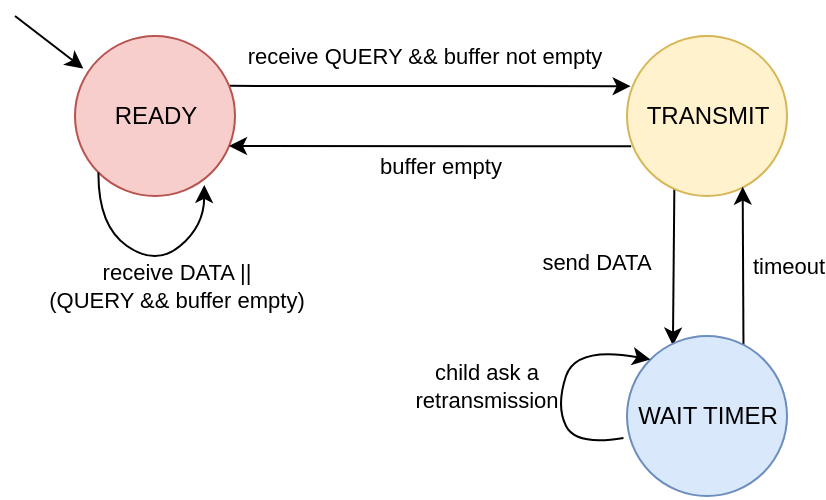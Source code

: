 <mxfile version="14.6.13" type="device"><diagram id="GYFCTJO3nMlaLhKL-Rzq" name="Page-1"><mxGraphModel dx="474" dy="272" grid="1" gridSize="10" guides="1" tooltips="1" connect="1" arrows="1" fold="1" page="1" pageScale="1" pageWidth="827" pageHeight="1169" math="0" shadow="0"><root><mxCell id="0"/><mxCell id="1" parent="0"/><mxCell id="gT7SUoh8l-czTv4alyNw-49" style="edgeStyle=orthogonalEdgeStyle;rounded=0;orthogonalLoop=1;jettySize=auto;html=1;entryX=0.023;entryY=0.314;entryDx=0;entryDy=0;curved=1;entryPerimeter=0;exitX=0.966;exitY=0.312;exitDx=0;exitDy=0;exitPerimeter=0;" parent="1" source="gT7SUoh8l-czTv4alyNw-38" target="gT7SUoh8l-czTv4alyNw-46" edge="1"><mxGeometry relative="1" as="geometry"><mxPoint x="289.5" y="379.97" as="sourcePoint"/><mxPoint x="485.5" y="379.97" as="targetPoint"/></mxGeometry></mxCell><mxCell id="gT7SUoh8l-czTv4alyNw-50" value="receive QUERY &amp;amp;&amp;amp; buffer not empty" style="edgeLabel;html=1;align=center;verticalAlign=middle;resizable=0;points=[];" parent="gT7SUoh8l-czTv4alyNw-49" vertex="1" connectable="0"><mxGeometry x="-0.124" relative="1" as="geometry"><mxPoint x="9" y="-15" as="offset"/></mxGeometry></mxCell><mxCell id="gT7SUoh8l-czTv4alyNw-38" value="READY" style="ellipse;whiteSpace=wrap;html=1;aspect=fixed;fillColor=#f8cecc;strokeColor=#b85450;" parent="1" vertex="1"><mxGeometry x="209.5" y="354.97" width="80" height="80" as="geometry"/></mxCell><mxCell id="gT7SUoh8l-czTv4alyNw-39" value="" style="endArrow=classic;html=1;entryX=0.052;entryY=0.204;entryDx=0;entryDy=0;entryPerimeter=0;" parent="1" target="gT7SUoh8l-czTv4alyNw-38" edge="1"><mxGeometry width="50" height="50" relative="1" as="geometry"><mxPoint x="179.5" y="344.97" as="sourcePoint"/><mxPoint x="269.5" y="364.97" as="targetPoint"/></mxGeometry></mxCell><mxCell id="gT7SUoh8l-czTv4alyNw-65" style="rounded=0;orthogonalLoop=1;jettySize=auto;html=1;exitX=0.296;exitY=0.944;exitDx=0;exitDy=0;entryX=0.287;entryY=0.06;entryDx=0;entryDy=0;entryPerimeter=0;exitPerimeter=0;" parent="1" source="gT7SUoh8l-czTv4alyNw-46" target="gT7SUoh8l-czTv4alyNw-62" edge="1"><mxGeometry relative="1" as="geometry"/></mxCell><mxCell id="gT7SUoh8l-czTv4alyNw-69" value="send DATA" style="edgeLabel;html=1;align=center;verticalAlign=middle;resizable=0;points=[];" parent="gT7SUoh8l-czTv4alyNw-65" vertex="1" connectable="0"><mxGeometry x="0.276" y="6" relative="1" as="geometry"><mxPoint x="-45" y="-13" as="offset"/></mxGeometry></mxCell><mxCell id="gT7SUoh8l-czTv4alyNw-46" value="TRANSMIT" style="ellipse;whiteSpace=wrap;html=1;aspect=fixed;fillColor=#fff2cc;strokeColor=#d6b656;" parent="1" vertex="1"><mxGeometry x="485.5" y="354.97" width="80" height="80" as="geometry"/></mxCell><mxCell id="gT7SUoh8l-czTv4alyNw-60" style="edgeStyle=orthogonalEdgeStyle;rounded=0;orthogonalLoop=1;jettySize=auto;html=1;curved=1;exitX=0.026;exitY=0.69;exitDx=0;exitDy=0;exitPerimeter=0;" parent="1" source="gT7SUoh8l-czTv4alyNw-46" edge="1"><mxGeometry relative="1" as="geometry"><mxPoint x="482.5" y="409.97" as="sourcePoint"/><mxPoint x="286.5" y="409.97" as="targetPoint"/></mxGeometry></mxCell><mxCell id="gT7SUoh8l-czTv4alyNw-61" value="buffer empty" style="edgeLabel;html=1;align=center;verticalAlign=middle;resizable=0;points=[];" parent="gT7SUoh8l-czTv4alyNw-60" vertex="1" connectable="0"><mxGeometry x="-0.124" relative="1" as="geometry"><mxPoint x="-8" y="10" as="offset"/></mxGeometry></mxCell><mxCell id="gT7SUoh8l-czTv4alyNw-66" style="rounded=0;orthogonalLoop=1;jettySize=auto;html=1;exitX=0.728;exitY=0.06;exitDx=0;exitDy=0;entryX=0.723;entryY=0.942;entryDx=0;entryDy=0;entryPerimeter=0;exitPerimeter=0;" parent="1" source="gT7SUoh8l-czTv4alyNw-62" target="gT7SUoh8l-czTv4alyNw-46" edge="1"><mxGeometry relative="1" as="geometry"/></mxCell><mxCell id="gT7SUoh8l-czTv4alyNw-70" value="timeout" style="edgeLabel;html=1;align=center;verticalAlign=middle;resizable=0;points=[];" parent="gT7SUoh8l-czTv4alyNw-66" vertex="1" connectable="0"><mxGeometry x="-0.649" y="14" relative="1" as="geometry"><mxPoint x="36" y="-26" as="offset"/></mxGeometry></mxCell><mxCell id="gT7SUoh8l-czTv4alyNw-62" value="&lt;font style=&quot;font-size: 12px&quot;&gt;WAIT TIMER&lt;/font&gt;" style="ellipse;whiteSpace=wrap;html=1;aspect=fixed;fillColor=#dae8fc;strokeColor=#6c8ebf;" parent="1" vertex="1"><mxGeometry x="485.5" y="505" width="80" height="80" as="geometry"/></mxCell><mxCell id="qpZssGDcI-xwkjysDj5d-3" value="" style="curved=1;endArrow=classic;html=1;entryX=0.808;entryY=0.931;entryDx=0;entryDy=0;entryPerimeter=0;exitX=0;exitY=1;exitDx=0;exitDy=0;" parent="1" source="gT7SUoh8l-czTv4alyNw-38" target="gT7SUoh8l-czTv4alyNw-38" edge="1"><mxGeometry width="50" height="50" relative="1" as="geometry"><mxPoint x="209.5" y="530" as="sourcePoint"/><mxPoint x="259.5" y="480" as="targetPoint"/><Array as="points"><mxPoint x="221" y="450"/><mxPoint x="250" y="470"/><mxPoint x="274" y="450"/></Array></mxGeometry></mxCell><mxCell id="qpZssGDcI-xwkjysDj5d-4" value="receive DATA ||&lt;br&gt;(QUERY &amp;amp;&amp;amp; buffer empty)" style="edgeLabel;html=1;align=center;verticalAlign=middle;resizable=0;points=[];" parent="qpZssGDcI-xwkjysDj5d-3" vertex="1" connectable="0"><mxGeometry x="0.922" y="1" relative="1" as="geometry"><mxPoint x="-13" y="46" as="offset"/></mxGeometry></mxCell><mxCell id="qpZssGDcI-xwkjysDj5d-5" value="" style="curved=1;endArrow=classic;html=1;entryX=0;entryY=0;entryDx=0;entryDy=0;exitX=-0.022;exitY=0.637;exitDx=0;exitDy=0;exitPerimeter=0;" parent="1" source="gT7SUoh8l-czTv4alyNw-62" target="gT7SUoh8l-czTv4alyNw-62" edge="1"><mxGeometry width="50" height="50" relative="1" as="geometry"><mxPoint x="340" y="580" as="sourcePoint"/><mxPoint x="390" y="530" as="targetPoint"/><Array as="points"><mxPoint x="460" y="560"/><mxPoint x="450" y="540"/><mxPoint x="460" y="510"/></Array></mxGeometry></mxCell><mxCell id="qpZssGDcI-xwkjysDj5d-6" value="child ask a&lt;br&gt;retransmission" style="edgeLabel;html=1;align=center;verticalAlign=middle;resizable=0;points=[];" parent="qpZssGDcI-xwkjysDj5d-5" vertex="1" connectable="0"><mxGeometry x="0.905" y="2" relative="1" as="geometry"><mxPoint x="-78" y="16" as="offset"/></mxGeometry></mxCell></root></mxGraphModel></diagram></mxfile>